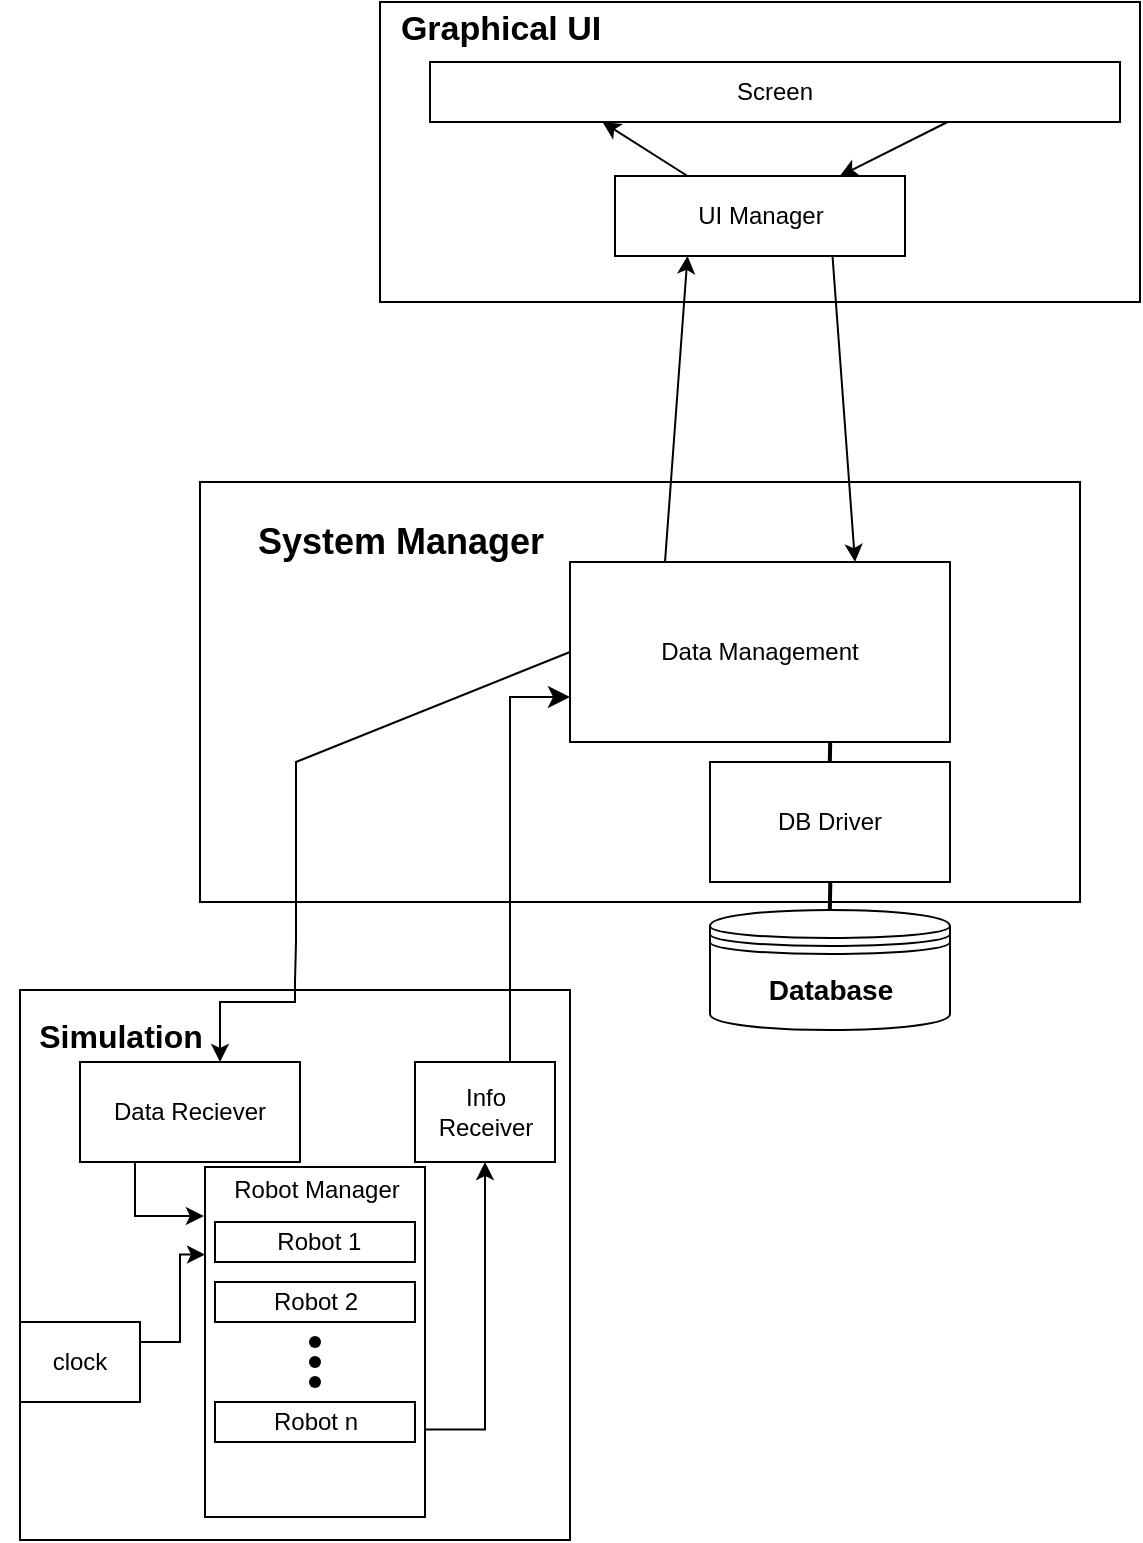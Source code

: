 <mxfile version="25.0.3">
  <diagram name="Page-1" id="lcvmRSjOZuHcPbLHE8Cq">
    <mxGraphModel dx="838" dy="556" grid="0" gridSize="10" guides="1" tooltips="1" connect="1" arrows="1" fold="1" page="1" pageScale="1" pageWidth="850" pageHeight="1100" math="0" shadow="0">
      <root>
        <mxCell id="0" />
        <mxCell id="1" parent="0" />
        <mxCell id="msmH5EXSjasn9MA0lJyU-74" value="" style="rounded=0;whiteSpace=wrap;html=1;" parent="1" vertex="1">
          <mxGeometry x="310" y="170" width="380" height="150" as="geometry" />
        </mxCell>
        <mxCell id="msmH5EXSjasn9MA0lJyU-13" value="" style="whiteSpace=wrap;html=1;aspect=fixed;" parent="1" vertex="1">
          <mxGeometry x="130" y="664" width="275" height="275" as="geometry" />
        </mxCell>
        <mxCell id="msmH5EXSjasn9MA0lJyU-10" value="" style="rounded=0;whiteSpace=wrap;html=1;" parent="1" vertex="1">
          <mxGeometry x="220" y="410" width="440" height="210" as="geometry" />
        </mxCell>
        <mxCell id="msmH5EXSjasn9MA0lJyU-8" value="" style="line;strokeWidth=2;html=1;rotation=-89;" parent="1" vertex="1">
          <mxGeometry x="525" y="540" width="20" height="10" as="geometry" />
        </mxCell>
        <mxCell id="msmH5EXSjasn9MA0lJyU-5" value="" style="line;strokeWidth=2;html=1;rotation=-89;" parent="1" vertex="1">
          <mxGeometry x="525" y="614" width="20" height="10" as="geometry" />
        </mxCell>
        <mxCell id="msmH5EXSjasn9MA0lJyU-1" value="Data Management" style="rounded=0;whiteSpace=wrap;html=1;" parent="1" vertex="1">
          <mxGeometry x="405" y="450" width="190" height="90" as="geometry" />
        </mxCell>
        <mxCell id="msmH5EXSjasn9MA0lJyU-2" value="DB Driver" style="rounded=0;whiteSpace=wrap;html=1;" parent="1" vertex="1">
          <mxGeometry x="475" y="550" width="120" height="60" as="geometry" />
        </mxCell>
        <mxCell id="msmH5EXSjasn9MA0lJyU-3" value="" style="shape=datastore;whiteSpace=wrap;html=1;" parent="1" vertex="1">
          <mxGeometry x="475" y="624" width="120" height="60" as="geometry" />
        </mxCell>
        <mxCell id="msmH5EXSjasn9MA0lJyU-53" style="edgeStyle=orthogonalEdgeStyle;rounded=0;orthogonalLoop=1;jettySize=auto;html=1;exitX=0.5;exitY=0;exitDx=0;exitDy=0;" parent="1" edge="1">
          <mxGeometry relative="1" as="geometry">
            <mxPoint x="267.5" y="660" as="sourcePoint" />
            <mxPoint x="230" y="700" as="targetPoint" />
            <Array as="points">
              <mxPoint x="268" y="670" />
              <mxPoint x="230" y="670" />
            </Array>
          </mxGeometry>
        </mxCell>
        <mxCell id="Z3-9rGz5ZyOG3mZD8ffN-5" style="edgeStyle=orthogonalEdgeStyle;rounded=0;orthogonalLoop=1;jettySize=auto;html=1;exitX=1;exitY=0.25;exitDx=0;exitDy=0;entryX=0;entryY=0.25;entryDx=0;entryDy=0;" parent="1" source="msmH5EXSjasn9MA0lJyU-14" target="Z3-9rGz5ZyOG3mZD8ffN-1" edge="1">
          <mxGeometry relative="1" as="geometry">
            <Array as="points">
              <mxPoint x="210" y="840" />
              <mxPoint x="210" y="796" />
            </Array>
          </mxGeometry>
        </mxCell>
        <mxCell id="msmH5EXSjasn9MA0lJyU-14" value="clock" style="rounded=0;whiteSpace=wrap;html=1;" parent="1" vertex="1">
          <mxGeometry x="130" y="830" width="60" height="40" as="geometry" />
        </mxCell>
        <mxCell id="msmH5EXSjasn9MA0lJyU-15" value="Data Reciever" style="rounded=0;whiteSpace=wrap;html=1;" parent="1" vertex="1">
          <mxGeometry x="160" y="700" width="110" height="50" as="geometry" />
        </mxCell>
        <mxCell id="msmH5EXSjasn9MA0lJyU-17" value="Info Receiver" style="rounded=0;whiteSpace=wrap;html=1;" parent="1" vertex="1">
          <mxGeometry x="327.5" y="700" width="70" height="50" as="geometry" />
        </mxCell>
        <mxCell id="Z3-9rGz5ZyOG3mZD8ffN-7" style="edgeStyle=orthogonalEdgeStyle;rounded=0;orthogonalLoop=1;jettySize=auto;html=1;exitX=1;exitY=0.75;exitDx=0;exitDy=0;" parent="1" source="Z3-9rGz5ZyOG3mZD8ffN-1" target="msmH5EXSjasn9MA0lJyU-17" edge="1">
          <mxGeometry relative="1" as="geometry" />
        </mxCell>
        <mxCell id="Z3-9rGz5ZyOG3mZD8ffN-1" value="" style="rounded=0;whiteSpace=wrap;html=1;" parent="1" vertex="1">
          <mxGeometry x="222.5" y="752.5" width="110" height="175" as="geometry" />
        </mxCell>
        <mxCell id="msmH5EXSjasn9MA0lJyU-18" value="&amp;nbsp;Robot 1" style="rounded=0;whiteSpace=wrap;html=1;" parent="1" vertex="1">
          <mxGeometry x="227.5" y="780" width="100" height="20" as="geometry" />
        </mxCell>
        <mxCell id="msmH5EXSjasn9MA0lJyU-19" value="Robot 2" style="rounded=0;whiteSpace=wrap;html=1;" parent="1" vertex="1">
          <mxGeometry x="227.5" y="810" width="100" height="20" as="geometry" />
        </mxCell>
        <mxCell id="msmH5EXSjasn9MA0lJyU-21" value="Robot n" style="rounded=0;whiteSpace=wrap;html=1;" parent="1" vertex="1">
          <mxGeometry x="227.5" y="870" width="100" height="20" as="geometry" />
        </mxCell>
        <mxCell id="msmH5EXSjasn9MA0lJyU-39" value="" style="endArrow=none;html=1;rounded=0;entryX=0;entryY=0.5;entryDx=0;entryDy=0;exitX=0.5;exitY=0;exitDx=0;exitDy=0;" parent="1" target="msmH5EXSjasn9MA0lJyU-1" edge="1">
          <mxGeometry width="50" height="50" relative="1" as="geometry">
            <mxPoint x="267.5" y="660" as="sourcePoint" />
            <mxPoint x="410" y="610" as="targetPoint" />
            <Array as="points">
              <mxPoint x="268" y="640" />
              <mxPoint x="268" y="620" />
              <mxPoint x="268" y="550" />
            </Array>
          </mxGeometry>
        </mxCell>
        <mxCell id="msmH5EXSjasn9MA0lJyU-52" value="Simulation" style="text;strokeColor=none;fillColor=none;html=1;fontSize=16;fontStyle=1;verticalAlign=middle;align=center;" parent="1" vertex="1">
          <mxGeometry x="120" y="674" width="120" height="26" as="geometry" />
        </mxCell>
        <mxCell id="msmH5EXSjasn9MA0lJyU-58" value="System Manager" style="text;strokeColor=none;fillColor=none;html=1;fontSize=18;fontStyle=1;verticalAlign=middle;align=center;" parent="1" vertex="1">
          <mxGeometry x="270" y="420" width="100" height="40" as="geometry" />
        </mxCell>
        <mxCell id="msmH5EXSjasn9MA0lJyU-59" value="Database" style="text;strokeColor=none;fillColor=none;html=1;fontSize=14;fontStyle=1;verticalAlign=middle;align=center;" parent="1" vertex="1">
          <mxGeometry x="485" y="644" width="100" height="40" as="geometry" />
        </mxCell>
        <mxCell id="msmH5EXSjasn9MA0lJyU-62" value="Screen" style="rounded=0;whiteSpace=wrap;html=1;" parent="1" vertex="1">
          <mxGeometry x="335" y="200" width="345" height="30" as="geometry" />
        </mxCell>
        <mxCell id="msmH5EXSjasn9MA0lJyU-63" value="UI Manager" style="rounded=0;whiteSpace=wrap;html=1;" parent="1" vertex="1">
          <mxGeometry x="427.5" y="257" width="145" height="40" as="geometry" />
        </mxCell>
        <mxCell id="msmH5EXSjasn9MA0lJyU-75" value="Graphical UI" style="text;strokeColor=none;fillColor=none;html=1;fontSize=17;fontStyle=1;verticalAlign=middle;align=center;" parent="1" vertex="1">
          <mxGeometry x="320" y="178" width="100" height="12" as="geometry" />
        </mxCell>
        <mxCell id="msmH5EXSjasn9MA0lJyU-77" value="" style="shape=waypoint;sketch=0;fillStyle=solid;size=6;pointerEvents=1;points=[];fillColor=none;resizable=0;rotatable=0;perimeter=centerPerimeter;snapToPoint=1;" parent="1" vertex="1">
          <mxGeometry x="267.5" y="830" width="20" height="20" as="geometry" />
        </mxCell>
        <mxCell id="msmH5EXSjasn9MA0lJyU-78" value="" style="shape=waypoint;sketch=0;fillStyle=solid;size=6;pointerEvents=1;points=[];fillColor=none;resizable=0;rotatable=0;perimeter=centerPerimeter;snapToPoint=1;" parent="1" vertex="1">
          <mxGeometry x="267.5" y="840" width="20" height="20" as="geometry" />
        </mxCell>
        <mxCell id="msmH5EXSjasn9MA0lJyU-79" value="" style="shape=waypoint;sketch=0;fillStyle=solid;size=6;pointerEvents=1;points=[];fillColor=none;resizable=0;rotatable=0;perimeter=centerPerimeter;snapToPoint=1;" parent="1" vertex="1">
          <mxGeometry x="267.5" y="850" width="20" height="20" as="geometry" />
        </mxCell>
        <mxCell id="msmH5EXSjasn9MA0lJyU-80" value="" style="edgeStyle=elbowEdgeStyle;elbow=horizontal;endArrow=classic;html=1;curved=0;rounded=0;endSize=8;startSize=8;exitX=0.25;exitY=0;exitDx=0;exitDy=0;entryX=0;entryY=0.75;entryDx=0;entryDy=0;" parent="1" source="msmH5EXSjasn9MA0lJyU-17" target="msmH5EXSjasn9MA0lJyU-1" edge="1">
          <mxGeometry width="50" height="50" relative="1" as="geometry">
            <mxPoint x="390" y="660" as="sourcePoint" />
            <mxPoint x="440" y="610" as="targetPoint" />
          </mxGeometry>
        </mxCell>
        <mxCell id="Z3-9rGz5ZyOG3mZD8ffN-2" value="&lt;span style=&quot;font-weight: normal;&quot;&gt;&lt;font style=&quot;font-size: 12px;&quot;&gt;Robot Manager&lt;/font&gt;&lt;/span&gt;" style="text;strokeColor=none;fillColor=none;html=1;fontSize=24;fontStyle=1;verticalAlign=middle;align=center;" parent="1" vertex="1">
          <mxGeometry x="227.5" y="740" width="100" height="40" as="geometry" />
        </mxCell>
        <mxCell id="Z3-9rGz5ZyOG3mZD8ffN-6" style="edgeStyle=orthogonalEdgeStyle;rounded=0;orthogonalLoop=1;jettySize=auto;html=1;exitX=0.25;exitY=1;exitDx=0;exitDy=0;entryX=-0.005;entryY=0.14;entryDx=0;entryDy=0;entryPerimeter=0;" parent="1" source="msmH5EXSjasn9MA0lJyU-15" target="Z3-9rGz5ZyOG3mZD8ffN-1" edge="1">
          <mxGeometry relative="1" as="geometry" />
        </mxCell>
        <mxCell id="vW4kJYNZis32-iAwqViB-1" value="" style="endArrow=classic;html=1;rounded=0;exitX=0.75;exitY=1;exitDx=0;exitDy=0;entryX=0.75;entryY=0;entryDx=0;entryDy=0;" edge="1" parent="1" source="msmH5EXSjasn9MA0lJyU-63" target="msmH5EXSjasn9MA0lJyU-1">
          <mxGeometry width="50" height="50" relative="1" as="geometry">
            <mxPoint x="398" y="349" as="sourcePoint" />
            <mxPoint x="460" y="356" as="targetPoint" />
          </mxGeometry>
        </mxCell>
        <mxCell id="vW4kJYNZis32-iAwqViB-3" value="" style="endArrow=classic;html=1;rounded=0;exitX=0.75;exitY=1;exitDx=0;exitDy=0;" edge="1" parent="1" source="msmH5EXSjasn9MA0lJyU-62" target="msmH5EXSjasn9MA0lJyU-63">
          <mxGeometry width="50" height="50" relative="1" as="geometry">
            <mxPoint x="474" y="307" as="sourcePoint" />
            <mxPoint x="463" y="460" as="targetPoint" />
          </mxGeometry>
        </mxCell>
        <mxCell id="vW4kJYNZis32-iAwqViB-4" value="" style="endArrow=classic;html=1;rounded=0;exitX=0.25;exitY=0;exitDx=0;exitDy=0;entryX=0.25;entryY=1;entryDx=0;entryDy=0;" edge="1" parent="1" source="msmH5EXSjasn9MA0lJyU-1" target="msmH5EXSjasn9MA0lJyU-63">
          <mxGeometry width="50" height="50" relative="1" as="geometry">
            <mxPoint x="425" y="488" as="sourcePoint" />
            <mxPoint x="413" y="335" as="targetPoint" />
          </mxGeometry>
        </mxCell>
        <mxCell id="vW4kJYNZis32-iAwqViB-5" value="" style="endArrow=classic;html=1;rounded=0;exitX=0.25;exitY=0;exitDx=0;exitDy=0;entryX=0.25;entryY=1;entryDx=0;entryDy=0;" edge="1" parent="1" source="msmH5EXSjasn9MA0lJyU-63" target="msmH5EXSjasn9MA0lJyU-62">
          <mxGeometry width="50" height="50" relative="1" as="geometry">
            <mxPoint x="398" y="398" as="sourcePoint" />
            <mxPoint x="448" y="348" as="targetPoint" />
          </mxGeometry>
        </mxCell>
      </root>
    </mxGraphModel>
  </diagram>
</mxfile>
